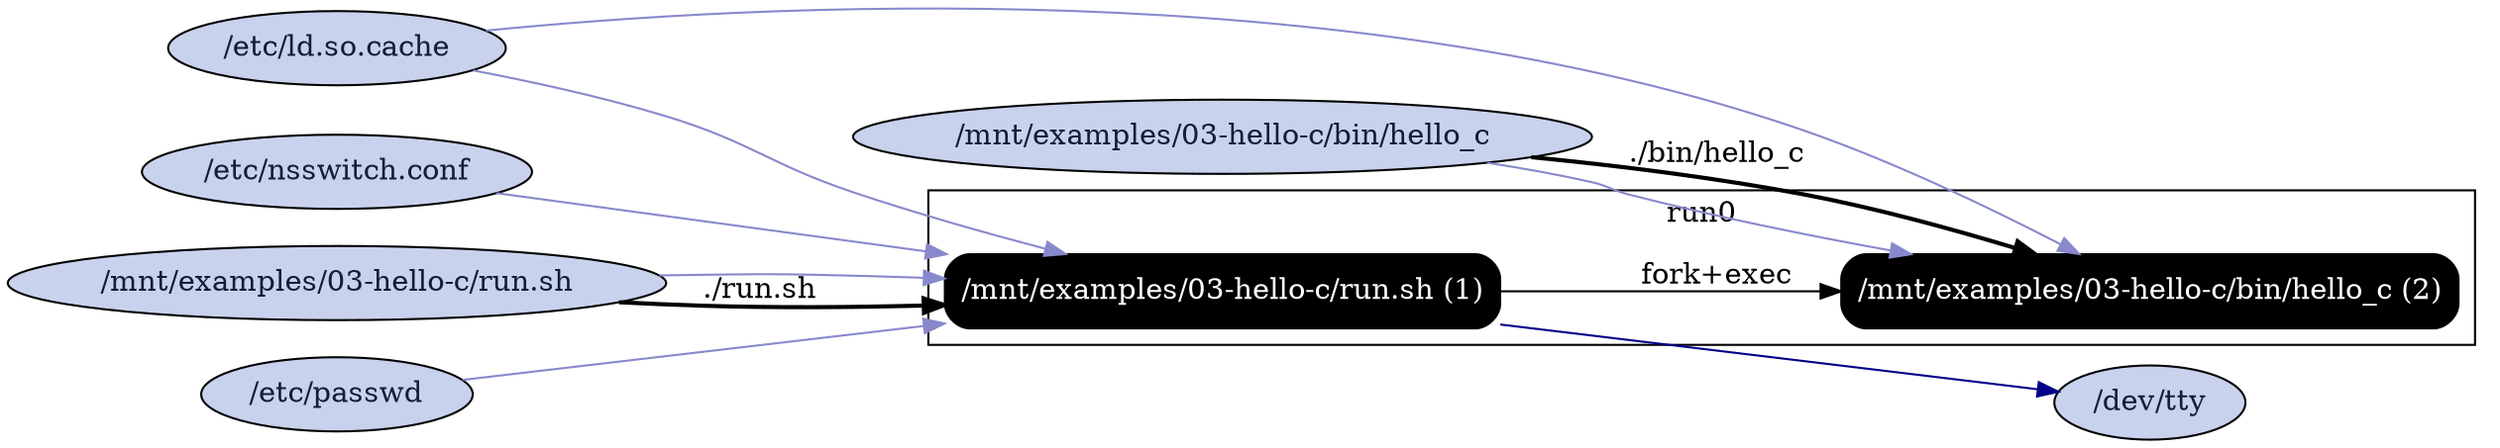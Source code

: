digraph G {
    rankdir=LR;

    /* programs */
    node [shape=box fontcolor=white fillcolor=black style="filled,rounded"];
    subgraph cluster_run0 {
        label="run0";
        prog0 [label="/mnt/examples/03-hello-c/run.sh (1)"];
        prog1 [label="/mnt/examples/03-hello-c/bin/hello_c (2)"];
        prog0 -> prog1 [label="fork+exec"];
    }

    node [shape=ellipse fontcolor="#131C39" fillcolor="#C9D2ED"];

    /* other files */
    "/dev/tty";
    "/etc/ld.so.cache";
    "/etc/nsswitch.conf";
    "/etc/passwd";
    "/mnt/examples/03-hello-c/bin/hello_c";
    "/mnt/examples/03-hello-c/run.sh";

    "/mnt/examples/03-hello-c/run.sh" -> prog0 [style=bold, label="./run.sh"];
    "/etc/ld.so.cache" -> prog0 [color="#8888CC"];
    prog0 -> "/dev/tty" [color="#000088"];
    "/etc/nsswitch.conf" -> prog0 [color="#8888CC"];
    "/etc/passwd" -> prog0 [color="#8888CC"];
    "/mnt/examples/03-hello-c/run.sh" -> prog0 [color="#8888CC"];
    "/mnt/examples/03-hello-c/bin/hello_c" -> prog1 [style=bold, label="./bin/hello_c"];
    "/mnt/examples/03-hello-c/bin/hello_c" -> prog1 [color="#8888CC"];
    "/etc/ld.so.cache" -> prog1 [color="#8888CC"];
}
